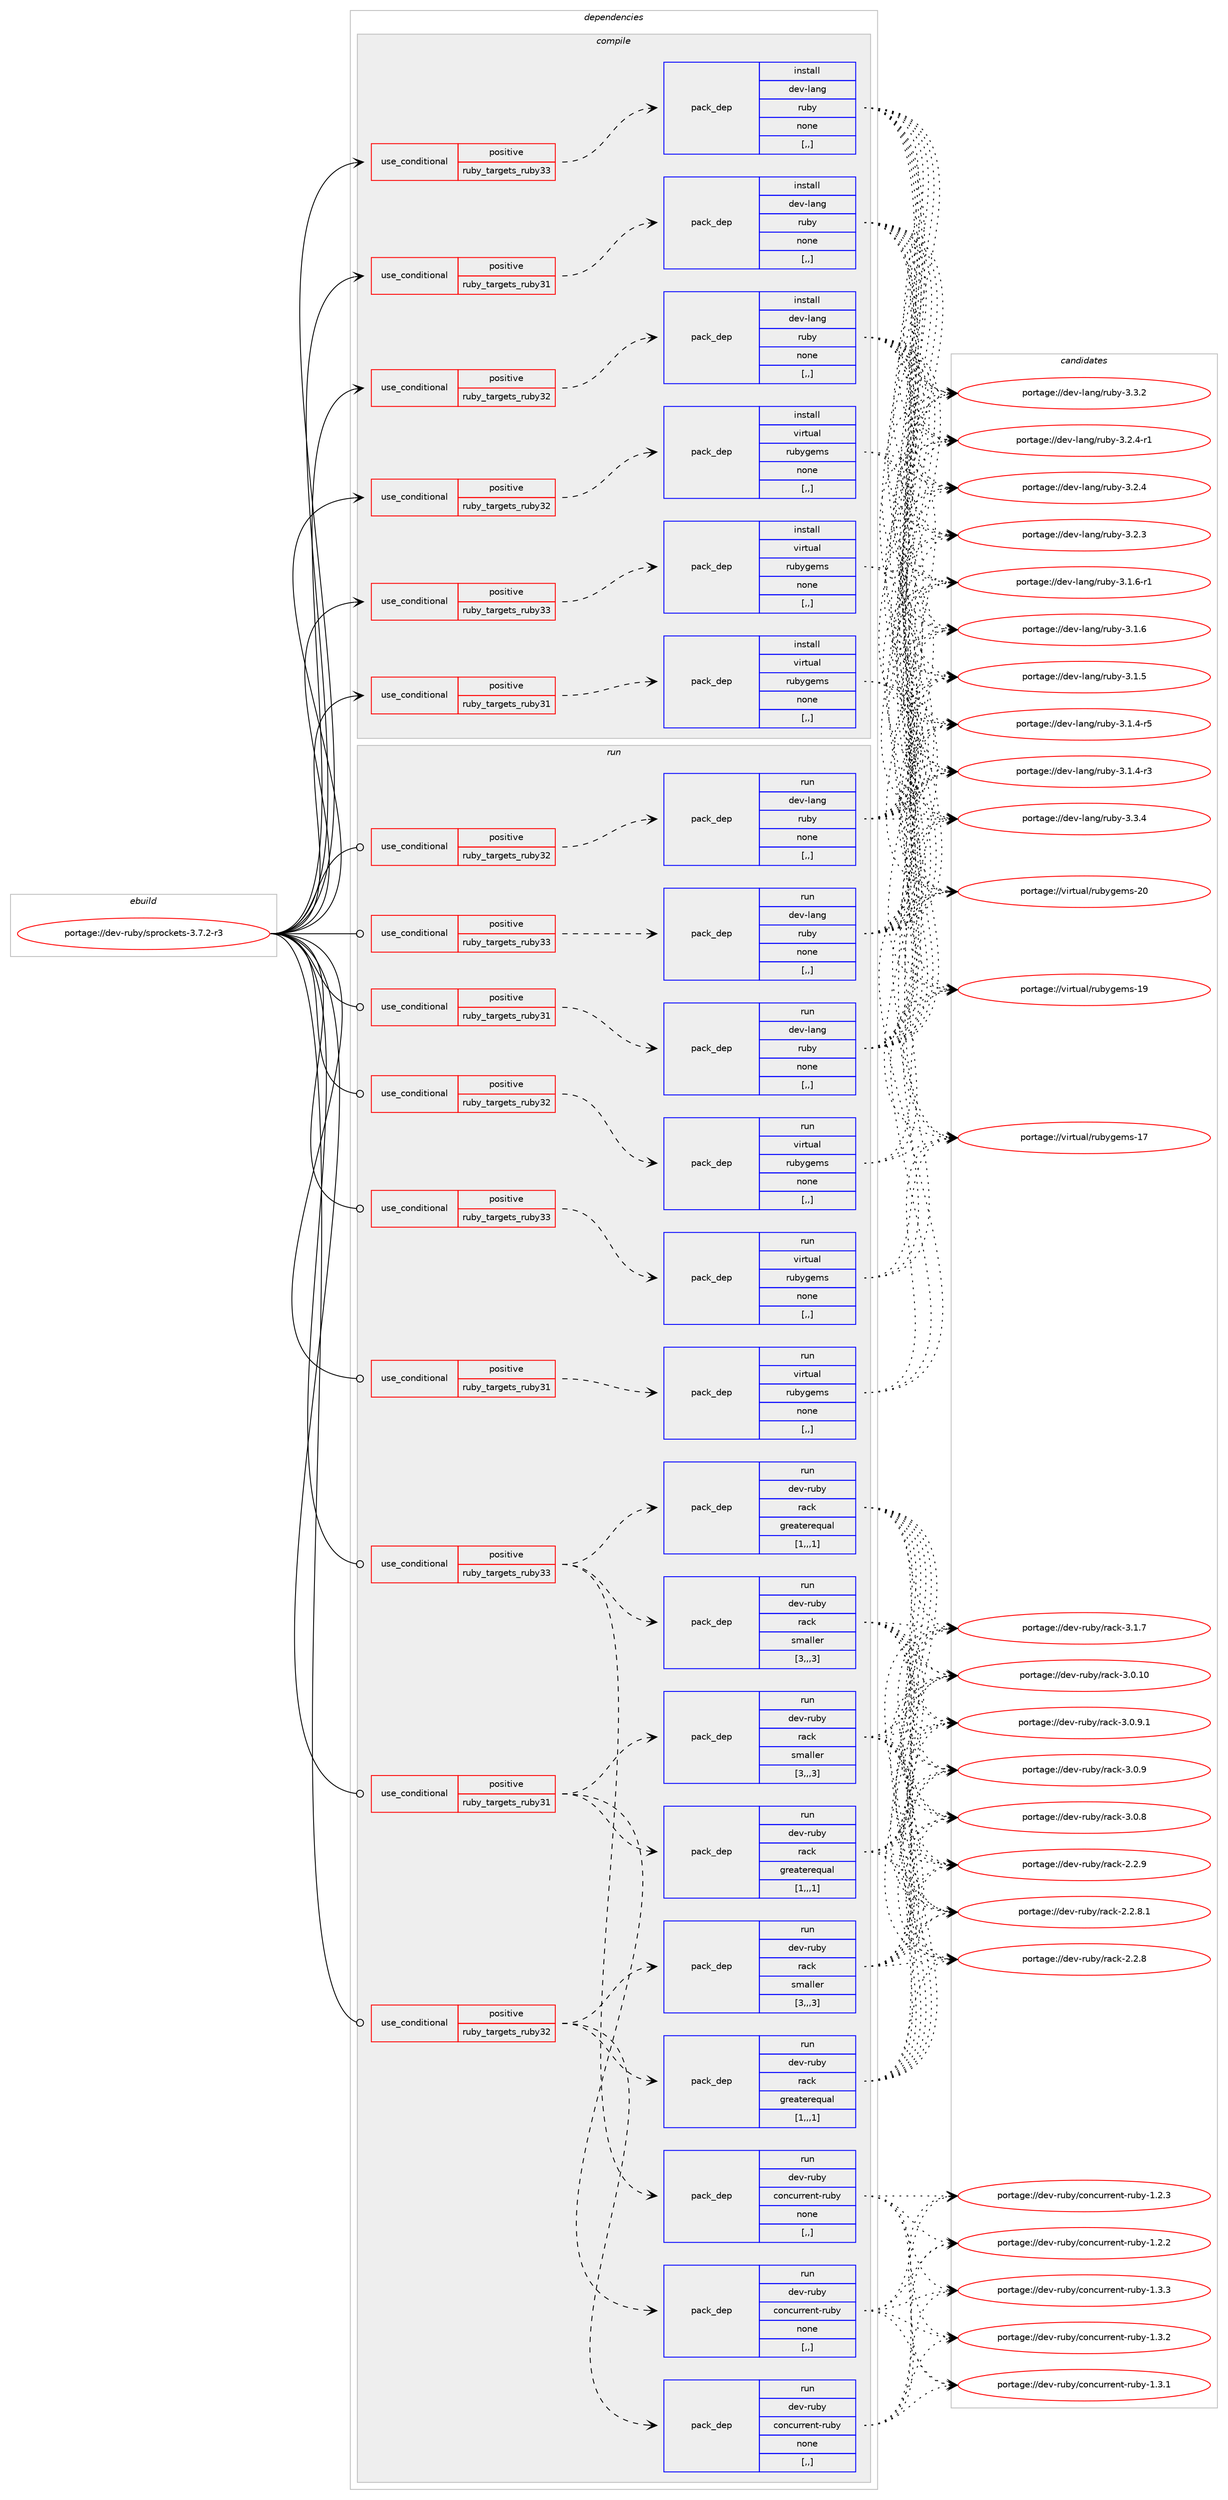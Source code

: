 digraph prolog {

# *************
# Graph options
# *************

newrank=true;
concentrate=true;
compound=true;
graph [rankdir=LR,fontname=Helvetica,fontsize=10,ranksep=1.5];#, ranksep=2.5, nodesep=0.2];
edge  [arrowhead=vee];
node  [fontname=Helvetica,fontsize=10];

# **********
# The ebuild
# **********

subgraph cluster_leftcol {
color=gray;
label=<<i>ebuild</i>>;
id [label="portage://dev-ruby/sprockets-3.7.2-r3", color=red, width=4, href="../dev-ruby/sprockets-3.7.2-r3.svg"];
}

# ****************
# The dependencies
# ****************

subgraph cluster_midcol {
color=gray;
label=<<i>dependencies</i>>;
subgraph cluster_compile {
fillcolor="#eeeeee";
style=filled;
label=<<i>compile</i>>;
subgraph cond57231 {
dependency204721 [label=<<TABLE BORDER="0" CELLBORDER="1" CELLSPACING="0" CELLPADDING="4"><TR><TD ROWSPAN="3" CELLPADDING="10">use_conditional</TD></TR><TR><TD>positive</TD></TR><TR><TD>ruby_targets_ruby31</TD></TR></TABLE>>, shape=none, color=red];
subgraph pack146099 {
dependency204722 [label=<<TABLE BORDER="0" CELLBORDER="1" CELLSPACING="0" CELLPADDING="4" WIDTH="220"><TR><TD ROWSPAN="6" CELLPADDING="30">pack_dep</TD></TR><TR><TD WIDTH="110">install</TD></TR><TR><TD>dev-lang</TD></TR><TR><TD>ruby</TD></TR><TR><TD>none</TD></TR><TR><TD>[,,]</TD></TR></TABLE>>, shape=none, color=blue];
}
dependency204721:e -> dependency204722:w [weight=20,style="dashed",arrowhead="vee"];
}
id:e -> dependency204721:w [weight=20,style="solid",arrowhead="vee"];
subgraph cond57232 {
dependency204723 [label=<<TABLE BORDER="0" CELLBORDER="1" CELLSPACING="0" CELLPADDING="4"><TR><TD ROWSPAN="3" CELLPADDING="10">use_conditional</TD></TR><TR><TD>positive</TD></TR><TR><TD>ruby_targets_ruby31</TD></TR></TABLE>>, shape=none, color=red];
subgraph pack146100 {
dependency204724 [label=<<TABLE BORDER="0" CELLBORDER="1" CELLSPACING="0" CELLPADDING="4" WIDTH="220"><TR><TD ROWSPAN="6" CELLPADDING="30">pack_dep</TD></TR><TR><TD WIDTH="110">install</TD></TR><TR><TD>virtual</TD></TR><TR><TD>rubygems</TD></TR><TR><TD>none</TD></TR><TR><TD>[,,]</TD></TR></TABLE>>, shape=none, color=blue];
}
dependency204723:e -> dependency204724:w [weight=20,style="dashed",arrowhead="vee"];
}
id:e -> dependency204723:w [weight=20,style="solid",arrowhead="vee"];
subgraph cond57233 {
dependency204725 [label=<<TABLE BORDER="0" CELLBORDER="1" CELLSPACING="0" CELLPADDING="4"><TR><TD ROWSPAN="3" CELLPADDING="10">use_conditional</TD></TR><TR><TD>positive</TD></TR><TR><TD>ruby_targets_ruby32</TD></TR></TABLE>>, shape=none, color=red];
subgraph pack146101 {
dependency204726 [label=<<TABLE BORDER="0" CELLBORDER="1" CELLSPACING="0" CELLPADDING="4" WIDTH="220"><TR><TD ROWSPAN="6" CELLPADDING="30">pack_dep</TD></TR><TR><TD WIDTH="110">install</TD></TR><TR><TD>dev-lang</TD></TR><TR><TD>ruby</TD></TR><TR><TD>none</TD></TR><TR><TD>[,,]</TD></TR></TABLE>>, shape=none, color=blue];
}
dependency204725:e -> dependency204726:w [weight=20,style="dashed",arrowhead="vee"];
}
id:e -> dependency204725:w [weight=20,style="solid",arrowhead="vee"];
subgraph cond57234 {
dependency204727 [label=<<TABLE BORDER="0" CELLBORDER="1" CELLSPACING="0" CELLPADDING="4"><TR><TD ROWSPAN="3" CELLPADDING="10">use_conditional</TD></TR><TR><TD>positive</TD></TR><TR><TD>ruby_targets_ruby32</TD></TR></TABLE>>, shape=none, color=red];
subgraph pack146102 {
dependency204728 [label=<<TABLE BORDER="0" CELLBORDER="1" CELLSPACING="0" CELLPADDING="4" WIDTH="220"><TR><TD ROWSPAN="6" CELLPADDING="30">pack_dep</TD></TR><TR><TD WIDTH="110">install</TD></TR><TR><TD>virtual</TD></TR><TR><TD>rubygems</TD></TR><TR><TD>none</TD></TR><TR><TD>[,,]</TD></TR></TABLE>>, shape=none, color=blue];
}
dependency204727:e -> dependency204728:w [weight=20,style="dashed",arrowhead="vee"];
}
id:e -> dependency204727:w [weight=20,style="solid",arrowhead="vee"];
subgraph cond57235 {
dependency204729 [label=<<TABLE BORDER="0" CELLBORDER="1" CELLSPACING="0" CELLPADDING="4"><TR><TD ROWSPAN="3" CELLPADDING="10">use_conditional</TD></TR><TR><TD>positive</TD></TR><TR><TD>ruby_targets_ruby33</TD></TR></TABLE>>, shape=none, color=red];
subgraph pack146103 {
dependency204730 [label=<<TABLE BORDER="0" CELLBORDER="1" CELLSPACING="0" CELLPADDING="4" WIDTH="220"><TR><TD ROWSPAN="6" CELLPADDING="30">pack_dep</TD></TR><TR><TD WIDTH="110">install</TD></TR><TR><TD>dev-lang</TD></TR><TR><TD>ruby</TD></TR><TR><TD>none</TD></TR><TR><TD>[,,]</TD></TR></TABLE>>, shape=none, color=blue];
}
dependency204729:e -> dependency204730:w [weight=20,style="dashed",arrowhead="vee"];
}
id:e -> dependency204729:w [weight=20,style="solid",arrowhead="vee"];
subgraph cond57236 {
dependency204731 [label=<<TABLE BORDER="0" CELLBORDER="1" CELLSPACING="0" CELLPADDING="4"><TR><TD ROWSPAN="3" CELLPADDING="10">use_conditional</TD></TR><TR><TD>positive</TD></TR><TR><TD>ruby_targets_ruby33</TD></TR></TABLE>>, shape=none, color=red];
subgraph pack146104 {
dependency204732 [label=<<TABLE BORDER="0" CELLBORDER="1" CELLSPACING="0" CELLPADDING="4" WIDTH="220"><TR><TD ROWSPAN="6" CELLPADDING="30">pack_dep</TD></TR><TR><TD WIDTH="110">install</TD></TR><TR><TD>virtual</TD></TR><TR><TD>rubygems</TD></TR><TR><TD>none</TD></TR><TR><TD>[,,]</TD></TR></TABLE>>, shape=none, color=blue];
}
dependency204731:e -> dependency204732:w [weight=20,style="dashed",arrowhead="vee"];
}
id:e -> dependency204731:w [weight=20,style="solid",arrowhead="vee"];
}
subgraph cluster_compileandrun {
fillcolor="#eeeeee";
style=filled;
label=<<i>compile and run</i>>;
}
subgraph cluster_run {
fillcolor="#eeeeee";
style=filled;
label=<<i>run</i>>;
subgraph cond57237 {
dependency204733 [label=<<TABLE BORDER="0" CELLBORDER="1" CELLSPACING="0" CELLPADDING="4"><TR><TD ROWSPAN="3" CELLPADDING="10">use_conditional</TD></TR><TR><TD>positive</TD></TR><TR><TD>ruby_targets_ruby31</TD></TR></TABLE>>, shape=none, color=red];
subgraph pack146105 {
dependency204734 [label=<<TABLE BORDER="0" CELLBORDER="1" CELLSPACING="0" CELLPADDING="4" WIDTH="220"><TR><TD ROWSPAN="6" CELLPADDING="30">pack_dep</TD></TR><TR><TD WIDTH="110">run</TD></TR><TR><TD>dev-lang</TD></TR><TR><TD>ruby</TD></TR><TR><TD>none</TD></TR><TR><TD>[,,]</TD></TR></TABLE>>, shape=none, color=blue];
}
dependency204733:e -> dependency204734:w [weight=20,style="dashed",arrowhead="vee"];
}
id:e -> dependency204733:w [weight=20,style="solid",arrowhead="odot"];
subgraph cond57238 {
dependency204735 [label=<<TABLE BORDER="0" CELLBORDER="1" CELLSPACING="0" CELLPADDING="4"><TR><TD ROWSPAN="3" CELLPADDING="10">use_conditional</TD></TR><TR><TD>positive</TD></TR><TR><TD>ruby_targets_ruby31</TD></TR></TABLE>>, shape=none, color=red];
subgraph pack146106 {
dependency204736 [label=<<TABLE BORDER="0" CELLBORDER="1" CELLSPACING="0" CELLPADDING="4" WIDTH="220"><TR><TD ROWSPAN="6" CELLPADDING="30">pack_dep</TD></TR><TR><TD WIDTH="110">run</TD></TR><TR><TD>dev-ruby</TD></TR><TR><TD>concurrent-ruby</TD></TR><TR><TD>none</TD></TR><TR><TD>[,,]</TD></TR></TABLE>>, shape=none, color=blue];
}
dependency204735:e -> dependency204736:w [weight=20,style="dashed",arrowhead="vee"];
subgraph pack146107 {
dependency204737 [label=<<TABLE BORDER="0" CELLBORDER="1" CELLSPACING="0" CELLPADDING="4" WIDTH="220"><TR><TD ROWSPAN="6" CELLPADDING="30">pack_dep</TD></TR><TR><TD WIDTH="110">run</TD></TR><TR><TD>dev-ruby</TD></TR><TR><TD>rack</TD></TR><TR><TD>greaterequal</TD></TR><TR><TD>[1,,,1]</TD></TR></TABLE>>, shape=none, color=blue];
}
dependency204735:e -> dependency204737:w [weight=20,style="dashed",arrowhead="vee"];
subgraph pack146108 {
dependency204738 [label=<<TABLE BORDER="0" CELLBORDER="1" CELLSPACING="0" CELLPADDING="4" WIDTH="220"><TR><TD ROWSPAN="6" CELLPADDING="30">pack_dep</TD></TR><TR><TD WIDTH="110">run</TD></TR><TR><TD>dev-ruby</TD></TR><TR><TD>rack</TD></TR><TR><TD>smaller</TD></TR><TR><TD>[3,,,3]</TD></TR></TABLE>>, shape=none, color=blue];
}
dependency204735:e -> dependency204738:w [weight=20,style="dashed",arrowhead="vee"];
}
id:e -> dependency204735:w [weight=20,style="solid",arrowhead="odot"];
subgraph cond57239 {
dependency204739 [label=<<TABLE BORDER="0" CELLBORDER="1" CELLSPACING="0" CELLPADDING="4"><TR><TD ROWSPAN="3" CELLPADDING="10">use_conditional</TD></TR><TR><TD>positive</TD></TR><TR><TD>ruby_targets_ruby31</TD></TR></TABLE>>, shape=none, color=red];
subgraph pack146109 {
dependency204740 [label=<<TABLE BORDER="0" CELLBORDER="1" CELLSPACING="0" CELLPADDING="4" WIDTH="220"><TR><TD ROWSPAN="6" CELLPADDING="30">pack_dep</TD></TR><TR><TD WIDTH="110">run</TD></TR><TR><TD>virtual</TD></TR><TR><TD>rubygems</TD></TR><TR><TD>none</TD></TR><TR><TD>[,,]</TD></TR></TABLE>>, shape=none, color=blue];
}
dependency204739:e -> dependency204740:w [weight=20,style="dashed",arrowhead="vee"];
}
id:e -> dependency204739:w [weight=20,style="solid",arrowhead="odot"];
subgraph cond57240 {
dependency204741 [label=<<TABLE BORDER="0" CELLBORDER="1" CELLSPACING="0" CELLPADDING="4"><TR><TD ROWSPAN="3" CELLPADDING="10">use_conditional</TD></TR><TR><TD>positive</TD></TR><TR><TD>ruby_targets_ruby32</TD></TR></TABLE>>, shape=none, color=red];
subgraph pack146110 {
dependency204742 [label=<<TABLE BORDER="0" CELLBORDER="1" CELLSPACING="0" CELLPADDING="4" WIDTH="220"><TR><TD ROWSPAN="6" CELLPADDING="30">pack_dep</TD></TR><TR><TD WIDTH="110">run</TD></TR><TR><TD>dev-lang</TD></TR><TR><TD>ruby</TD></TR><TR><TD>none</TD></TR><TR><TD>[,,]</TD></TR></TABLE>>, shape=none, color=blue];
}
dependency204741:e -> dependency204742:w [weight=20,style="dashed",arrowhead="vee"];
}
id:e -> dependency204741:w [weight=20,style="solid",arrowhead="odot"];
subgraph cond57241 {
dependency204743 [label=<<TABLE BORDER="0" CELLBORDER="1" CELLSPACING="0" CELLPADDING="4"><TR><TD ROWSPAN="3" CELLPADDING="10">use_conditional</TD></TR><TR><TD>positive</TD></TR><TR><TD>ruby_targets_ruby32</TD></TR></TABLE>>, shape=none, color=red];
subgraph pack146111 {
dependency204744 [label=<<TABLE BORDER="0" CELLBORDER="1" CELLSPACING="0" CELLPADDING="4" WIDTH="220"><TR><TD ROWSPAN="6" CELLPADDING="30">pack_dep</TD></TR><TR><TD WIDTH="110">run</TD></TR><TR><TD>dev-ruby</TD></TR><TR><TD>concurrent-ruby</TD></TR><TR><TD>none</TD></TR><TR><TD>[,,]</TD></TR></TABLE>>, shape=none, color=blue];
}
dependency204743:e -> dependency204744:w [weight=20,style="dashed",arrowhead="vee"];
subgraph pack146112 {
dependency204745 [label=<<TABLE BORDER="0" CELLBORDER="1" CELLSPACING="0" CELLPADDING="4" WIDTH="220"><TR><TD ROWSPAN="6" CELLPADDING="30">pack_dep</TD></TR><TR><TD WIDTH="110">run</TD></TR><TR><TD>dev-ruby</TD></TR><TR><TD>rack</TD></TR><TR><TD>greaterequal</TD></TR><TR><TD>[1,,,1]</TD></TR></TABLE>>, shape=none, color=blue];
}
dependency204743:e -> dependency204745:w [weight=20,style="dashed",arrowhead="vee"];
subgraph pack146113 {
dependency204746 [label=<<TABLE BORDER="0" CELLBORDER="1" CELLSPACING="0" CELLPADDING="4" WIDTH="220"><TR><TD ROWSPAN="6" CELLPADDING="30">pack_dep</TD></TR><TR><TD WIDTH="110">run</TD></TR><TR><TD>dev-ruby</TD></TR><TR><TD>rack</TD></TR><TR><TD>smaller</TD></TR><TR><TD>[3,,,3]</TD></TR></TABLE>>, shape=none, color=blue];
}
dependency204743:e -> dependency204746:w [weight=20,style="dashed",arrowhead="vee"];
}
id:e -> dependency204743:w [weight=20,style="solid",arrowhead="odot"];
subgraph cond57242 {
dependency204747 [label=<<TABLE BORDER="0" CELLBORDER="1" CELLSPACING="0" CELLPADDING="4"><TR><TD ROWSPAN="3" CELLPADDING="10">use_conditional</TD></TR><TR><TD>positive</TD></TR><TR><TD>ruby_targets_ruby32</TD></TR></TABLE>>, shape=none, color=red];
subgraph pack146114 {
dependency204748 [label=<<TABLE BORDER="0" CELLBORDER="1" CELLSPACING="0" CELLPADDING="4" WIDTH="220"><TR><TD ROWSPAN="6" CELLPADDING="30">pack_dep</TD></TR><TR><TD WIDTH="110">run</TD></TR><TR><TD>virtual</TD></TR><TR><TD>rubygems</TD></TR><TR><TD>none</TD></TR><TR><TD>[,,]</TD></TR></TABLE>>, shape=none, color=blue];
}
dependency204747:e -> dependency204748:w [weight=20,style="dashed",arrowhead="vee"];
}
id:e -> dependency204747:w [weight=20,style="solid",arrowhead="odot"];
subgraph cond57243 {
dependency204749 [label=<<TABLE BORDER="0" CELLBORDER="1" CELLSPACING="0" CELLPADDING="4"><TR><TD ROWSPAN="3" CELLPADDING="10">use_conditional</TD></TR><TR><TD>positive</TD></TR><TR><TD>ruby_targets_ruby33</TD></TR></TABLE>>, shape=none, color=red];
subgraph pack146115 {
dependency204750 [label=<<TABLE BORDER="0" CELLBORDER="1" CELLSPACING="0" CELLPADDING="4" WIDTH="220"><TR><TD ROWSPAN="6" CELLPADDING="30">pack_dep</TD></TR><TR><TD WIDTH="110">run</TD></TR><TR><TD>dev-lang</TD></TR><TR><TD>ruby</TD></TR><TR><TD>none</TD></TR><TR><TD>[,,]</TD></TR></TABLE>>, shape=none, color=blue];
}
dependency204749:e -> dependency204750:w [weight=20,style="dashed",arrowhead="vee"];
}
id:e -> dependency204749:w [weight=20,style="solid",arrowhead="odot"];
subgraph cond57244 {
dependency204751 [label=<<TABLE BORDER="0" CELLBORDER="1" CELLSPACING="0" CELLPADDING="4"><TR><TD ROWSPAN="3" CELLPADDING="10">use_conditional</TD></TR><TR><TD>positive</TD></TR><TR><TD>ruby_targets_ruby33</TD></TR></TABLE>>, shape=none, color=red];
subgraph pack146116 {
dependency204752 [label=<<TABLE BORDER="0" CELLBORDER="1" CELLSPACING="0" CELLPADDING="4" WIDTH="220"><TR><TD ROWSPAN="6" CELLPADDING="30">pack_dep</TD></TR><TR><TD WIDTH="110">run</TD></TR><TR><TD>dev-ruby</TD></TR><TR><TD>concurrent-ruby</TD></TR><TR><TD>none</TD></TR><TR><TD>[,,]</TD></TR></TABLE>>, shape=none, color=blue];
}
dependency204751:e -> dependency204752:w [weight=20,style="dashed",arrowhead="vee"];
subgraph pack146117 {
dependency204753 [label=<<TABLE BORDER="0" CELLBORDER="1" CELLSPACING="0" CELLPADDING="4" WIDTH="220"><TR><TD ROWSPAN="6" CELLPADDING="30">pack_dep</TD></TR><TR><TD WIDTH="110">run</TD></TR><TR><TD>dev-ruby</TD></TR><TR><TD>rack</TD></TR><TR><TD>greaterequal</TD></TR><TR><TD>[1,,,1]</TD></TR></TABLE>>, shape=none, color=blue];
}
dependency204751:e -> dependency204753:w [weight=20,style="dashed",arrowhead="vee"];
subgraph pack146118 {
dependency204754 [label=<<TABLE BORDER="0" CELLBORDER="1" CELLSPACING="0" CELLPADDING="4" WIDTH="220"><TR><TD ROWSPAN="6" CELLPADDING="30">pack_dep</TD></TR><TR><TD WIDTH="110">run</TD></TR><TR><TD>dev-ruby</TD></TR><TR><TD>rack</TD></TR><TR><TD>smaller</TD></TR><TR><TD>[3,,,3]</TD></TR></TABLE>>, shape=none, color=blue];
}
dependency204751:e -> dependency204754:w [weight=20,style="dashed",arrowhead="vee"];
}
id:e -> dependency204751:w [weight=20,style="solid",arrowhead="odot"];
subgraph cond57245 {
dependency204755 [label=<<TABLE BORDER="0" CELLBORDER="1" CELLSPACING="0" CELLPADDING="4"><TR><TD ROWSPAN="3" CELLPADDING="10">use_conditional</TD></TR><TR><TD>positive</TD></TR><TR><TD>ruby_targets_ruby33</TD></TR></TABLE>>, shape=none, color=red];
subgraph pack146119 {
dependency204756 [label=<<TABLE BORDER="0" CELLBORDER="1" CELLSPACING="0" CELLPADDING="4" WIDTH="220"><TR><TD ROWSPAN="6" CELLPADDING="30">pack_dep</TD></TR><TR><TD WIDTH="110">run</TD></TR><TR><TD>virtual</TD></TR><TR><TD>rubygems</TD></TR><TR><TD>none</TD></TR><TR><TD>[,,]</TD></TR></TABLE>>, shape=none, color=blue];
}
dependency204755:e -> dependency204756:w [weight=20,style="dashed",arrowhead="vee"];
}
id:e -> dependency204755:w [weight=20,style="solid",arrowhead="odot"];
}
}

# **************
# The candidates
# **************

subgraph cluster_choices {
rank=same;
color=gray;
label=<<i>candidates</i>>;

subgraph choice146099 {
color=black;
nodesep=1;
choice10010111845108971101034711411798121455146514652 [label="portage://dev-lang/ruby-3.3.4", color=red, width=4,href="../dev-lang/ruby-3.3.4.svg"];
choice10010111845108971101034711411798121455146514650 [label="portage://dev-lang/ruby-3.3.2", color=red, width=4,href="../dev-lang/ruby-3.3.2.svg"];
choice100101118451089711010347114117981214551465046524511449 [label="portage://dev-lang/ruby-3.2.4-r1", color=red, width=4,href="../dev-lang/ruby-3.2.4-r1.svg"];
choice10010111845108971101034711411798121455146504652 [label="portage://dev-lang/ruby-3.2.4", color=red, width=4,href="../dev-lang/ruby-3.2.4.svg"];
choice10010111845108971101034711411798121455146504651 [label="portage://dev-lang/ruby-3.2.3", color=red, width=4,href="../dev-lang/ruby-3.2.3.svg"];
choice100101118451089711010347114117981214551464946544511449 [label="portage://dev-lang/ruby-3.1.6-r1", color=red, width=4,href="../dev-lang/ruby-3.1.6-r1.svg"];
choice10010111845108971101034711411798121455146494654 [label="portage://dev-lang/ruby-3.1.6", color=red, width=4,href="../dev-lang/ruby-3.1.6.svg"];
choice10010111845108971101034711411798121455146494653 [label="portage://dev-lang/ruby-3.1.5", color=red, width=4,href="../dev-lang/ruby-3.1.5.svg"];
choice100101118451089711010347114117981214551464946524511453 [label="portage://dev-lang/ruby-3.1.4-r5", color=red, width=4,href="../dev-lang/ruby-3.1.4-r5.svg"];
choice100101118451089711010347114117981214551464946524511451 [label="portage://dev-lang/ruby-3.1.4-r3", color=red, width=4,href="../dev-lang/ruby-3.1.4-r3.svg"];
dependency204722:e -> choice10010111845108971101034711411798121455146514652:w [style=dotted,weight="100"];
dependency204722:e -> choice10010111845108971101034711411798121455146514650:w [style=dotted,weight="100"];
dependency204722:e -> choice100101118451089711010347114117981214551465046524511449:w [style=dotted,weight="100"];
dependency204722:e -> choice10010111845108971101034711411798121455146504652:w [style=dotted,weight="100"];
dependency204722:e -> choice10010111845108971101034711411798121455146504651:w [style=dotted,weight="100"];
dependency204722:e -> choice100101118451089711010347114117981214551464946544511449:w [style=dotted,weight="100"];
dependency204722:e -> choice10010111845108971101034711411798121455146494654:w [style=dotted,weight="100"];
dependency204722:e -> choice10010111845108971101034711411798121455146494653:w [style=dotted,weight="100"];
dependency204722:e -> choice100101118451089711010347114117981214551464946524511453:w [style=dotted,weight="100"];
dependency204722:e -> choice100101118451089711010347114117981214551464946524511451:w [style=dotted,weight="100"];
}
subgraph choice146100 {
color=black;
nodesep=1;
choice118105114116117971084711411798121103101109115455048 [label="portage://virtual/rubygems-20", color=red, width=4,href="../virtual/rubygems-20.svg"];
choice118105114116117971084711411798121103101109115454957 [label="portage://virtual/rubygems-19", color=red, width=4,href="../virtual/rubygems-19.svg"];
choice118105114116117971084711411798121103101109115454955 [label="portage://virtual/rubygems-17", color=red, width=4,href="../virtual/rubygems-17.svg"];
dependency204724:e -> choice118105114116117971084711411798121103101109115455048:w [style=dotted,weight="100"];
dependency204724:e -> choice118105114116117971084711411798121103101109115454957:w [style=dotted,weight="100"];
dependency204724:e -> choice118105114116117971084711411798121103101109115454955:w [style=dotted,weight="100"];
}
subgraph choice146101 {
color=black;
nodesep=1;
choice10010111845108971101034711411798121455146514652 [label="portage://dev-lang/ruby-3.3.4", color=red, width=4,href="../dev-lang/ruby-3.3.4.svg"];
choice10010111845108971101034711411798121455146514650 [label="portage://dev-lang/ruby-3.3.2", color=red, width=4,href="../dev-lang/ruby-3.3.2.svg"];
choice100101118451089711010347114117981214551465046524511449 [label="portage://dev-lang/ruby-3.2.4-r1", color=red, width=4,href="../dev-lang/ruby-3.2.4-r1.svg"];
choice10010111845108971101034711411798121455146504652 [label="portage://dev-lang/ruby-3.2.4", color=red, width=4,href="../dev-lang/ruby-3.2.4.svg"];
choice10010111845108971101034711411798121455146504651 [label="portage://dev-lang/ruby-3.2.3", color=red, width=4,href="../dev-lang/ruby-3.2.3.svg"];
choice100101118451089711010347114117981214551464946544511449 [label="portage://dev-lang/ruby-3.1.6-r1", color=red, width=4,href="../dev-lang/ruby-3.1.6-r1.svg"];
choice10010111845108971101034711411798121455146494654 [label="portage://dev-lang/ruby-3.1.6", color=red, width=4,href="../dev-lang/ruby-3.1.6.svg"];
choice10010111845108971101034711411798121455146494653 [label="portage://dev-lang/ruby-3.1.5", color=red, width=4,href="../dev-lang/ruby-3.1.5.svg"];
choice100101118451089711010347114117981214551464946524511453 [label="portage://dev-lang/ruby-3.1.4-r5", color=red, width=4,href="../dev-lang/ruby-3.1.4-r5.svg"];
choice100101118451089711010347114117981214551464946524511451 [label="portage://dev-lang/ruby-3.1.4-r3", color=red, width=4,href="../dev-lang/ruby-3.1.4-r3.svg"];
dependency204726:e -> choice10010111845108971101034711411798121455146514652:w [style=dotted,weight="100"];
dependency204726:e -> choice10010111845108971101034711411798121455146514650:w [style=dotted,weight="100"];
dependency204726:e -> choice100101118451089711010347114117981214551465046524511449:w [style=dotted,weight="100"];
dependency204726:e -> choice10010111845108971101034711411798121455146504652:w [style=dotted,weight="100"];
dependency204726:e -> choice10010111845108971101034711411798121455146504651:w [style=dotted,weight="100"];
dependency204726:e -> choice100101118451089711010347114117981214551464946544511449:w [style=dotted,weight="100"];
dependency204726:e -> choice10010111845108971101034711411798121455146494654:w [style=dotted,weight="100"];
dependency204726:e -> choice10010111845108971101034711411798121455146494653:w [style=dotted,weight="100"];
dependency204726:e -> choice100101118451089711010347114117981214551464946524511453:w [style=dotted,weight="100"];
dependency204726:e -> choice100101118451089711010347114117981214551464946524511451:w [style=dotted,weight="100"];
}
subgraph choice146102 {
color=black;
nodesep=1;
choice118105114116117971084711411798121103101109115455048 [label="portage://virtual/rubygems-20", color=red, width=4,href="../virtual/rubygems-20.svg"];
choice118105114116117971084711411798121103101109115454957 [label="portage://virtual/rubygems-19", color=red, width=4,href="../virtual/rubygems-19.svg"];
choice118105114116117971084711411798121103101109115454955 [label="portage://virtual/rubygems-17", color=red, width=4,href="../virtual/rubygems-17.svg"];
dependency204728:e -> choice118105114116117971084711411798121103101109115455048:w [style=dotted,weight="100"];
dependency204728:e -> choice118105114116117971084711411798121103101109115454957:w [style=dotted,weight="100"];
dependency204728:e -> choice118105114116117971084711411798121103101109115454955:w [style=dotted,weight="100"];
}
subgraph choice146103 {
color=black;
nodesep=1;
choice10010111845108971101034711411798121455146514652 [label="portage://dev-lang/ruby-3.3.4", color=red, width=4,href="../dev-lang/ruby-3.3.4.svg"];
choice10010111845108971101034711411798121455146514650 [label="portage://dev-lang/ruby-3.3.2", color=red, width=4,href="../dev-lang/ruby-3.3.2.svg"];
choice100101118451089711010347114117981214551465046524511449 [label="portage://dev-lang/ruby-3.2.4-r1", color=red, width=4,href="../dev-lang/ruby-3.2.4-r1.svg"];
choice10010111845108971101034711411798121455146504652 [label="portage://dev-lang/ruby-3.2.4", color=red, width=4,href="../dev-lang/ruby-3.2.4.svg"];
choice10010111845108971101034711411798121455146504651 [label="portage://dev-lang/ruby-3.2.3", color=red, width=4,href="../dev-lang/ruby-3.2.3.svg"];
choice100101118451089711010347114117981214551464946544511449 [label="portage://dev-lang/ruby-3.1.6-r1", color=red, width=4,href="../dev-lang/ruby-3.1.6-r1.svg"];
choice10010111845108971101034711411798121455146494654 [label="portage://dev-lang/ruby-3.1.6", color=red, width=4,href="../dev-lang/ruby-3.1.6.svg"];
choice10010111845108971101034711411798121455146494653 [label="portage://dev-lang/ruby-3.1.5", color=red, width=4,href="../dev-lang/ruby-3.1.5.svg"];
choice100101118451089711010347114117981214551464946524511453 [label="portage://dev-lang/ruby-3.1.4-r5", color=red, width=4,href="../dev-lang/ruby-3.1.4-r5.svg"];
choice100101118451089711010347114117981214551464946524511451 [label="portage://dev-lang/ruby-3.1.4-r3", color=red, width=4,href="../dev-lang/ruby-3.1.4-r3.svg"];
dependency204730:e -> choice10010111845108971101034711411798121455146514652:w [style=dotted,weight="100"];
dependency204730:e -> choice10010111845108971101034711411798121455146514650:w [style=dotted,weight="100"];
dependency204730:e -> choice100101118451089711010347114117981214551465046524511449:w [style=dotted,weight="100"];
dependency204730:e -> choice10010111845108971101034711411798121455146504652:w [style=dotted,weight="100"];
dependency204730:e -> choice10010111845108971101034711411798121455146504651:w [style=dotted,weight="100"];
dependency204730:e -> choice100101118451089711010347114117981214551464946544511449:w [style=dotted,weight="100"];
dependency204730:e -> choice10010111845108971101034711411798121455146494654:w [style=dotted,weight="100"];
dependency204730:e -> choice10010111845108971101034711411798121455146494653:w [style=dotted,weight="100"];
dependency204730:e -> choice100101118451089711010347114117981214551464946524511453:w [style=dotted,weight="100"];
dependency204730:e -> choice100101118451089711010347114117981214551464946524511451:w [style=dotted,weight="100"];
}
subgraph choice146104 {
color=black;
nodesep=1;
choice118105114116117971084711411798121103101109115455048 [label="portage://virtual/rubygems-20", color=red, width=4,href="../virtual/rubygems-20.svg"];
choice118105114116117971084711411798121103101109115454957 [label="portage://virtual/rubygems-19", color=red, width=4,href="../virtual/rubygems-19.svg"];
choice118105114116117971084711411798121103101109115454955 [label="portage://virtual/rubygems-17", color=red, width=4,href="../virtual/rubygems-17.svg"];
dependency204732:e -> choice118105114116117971084711411798121103101109115455048:w [style=dotted,weight="100"];
dependency204732:e -> choice118105114116117971084711411798121103101109115454957:w [style=dotted,weight="100"];
dependency204732:e -> choice118105114116117971084711411798121103101109115454955:w [style=dotted,weight="100"];
}
subgraph choice146105 {
color=black;
nodesep=1;
choice10010111845108971101034711411798121455146514652 [label="portage://dev-lang/ruby-3.3.4", color=red, width=4,href="../dev-lang/ruby-3.3.4.svg"];
choice10010111845108971101034711411798121455146514650 [label="portage://dev-lang/ruby-3.3.2", color=red, width=4,href="../dev-lang/ruby-3.3.2.svg"];
choice100101118451089711010347114117981214551465046524511449 [label="portage://dev-lang/ruby-3.2.4-r1", color=red, width=4,href="../dev-lang/ruby-3.2.4-r1.svg"];
choice10010111845108971101034711411798121455146504652 [label="portage://dev-lang/ruby-3.2.4", color=red, width=4,href="../dev-lang/ruby-3.2.4.svg"];
choice10010111845108971101034711411798121455146504651 [label="portage://dev-lang/ruby-3.2.3", color=red, width=4,href="../dev-lang/ruby-3.2.3.svg"];
choice100101118451089711010347114117981214551464946544511449 [label="portage://dev-lang/ruby-3.1.6-r1", color=red, width=4,href="../dev-lang/ruby-3.1.6-r1.svg"];
choice10010111845108971101034711411798121455146494654 [label="portage://dev-lang/ruby-3.1.6", color=red, width=4,href="../dev-lang/ruby-3.1.6.svg"];
choice10010111845108971101034711411798121455146494653 [label="portage://dev-lang/ruby-3.1.5", color=red, width=4,href="../dev-lang/ruby-3.1.5.svg"];
choice100101118451089711010347114117981214551464946524511453 [label="portage://dev-lang/ruby-3.1.4-r5", color=red, width=4,href="../dev-lang/ruby-3.1.4-r5.svg"];
choice100101118451089711010347114117981214551464946524511451 [label="portage://dev-lang/ruby-3.1.4-r3", color=red, width=4,href="../dev-lang/ruby-3.1.4-r3.svg"];
dependency204734:e -> choice10010111845108971101034711411798121455146514652:w [style=dotted,weight="100"];
dependency204734:e -> choice10010111845108971101034711411798121455146514650:w [style=dotted,weight="100"];
dependency204734:e -> choice100101118451089711010347114117981214551465046524511449:w [style=dotted,weight="100"];
dependency204734:e -> choice10010111845108971101034711411798121455146504652:w [style=dotted,weight="100"];
dependency204734:e -> choice10010111845108971101034711411798121455146504651:w [style=dotted,weight="100"];
dependency204734:e -> choice100101118451089711010347114117981214551464946544511449:w [style=dotted,weight="100"];
dependency204734:e -> choice10010111845108971101034711411798121455146494654:w [style=dotted,weight="100"];
dependency204734:e -> choice10010111845108971101034711411798121455146494653:w [style=dotted,weight="100"];
dependency204734:e -> choice100101118451089711010347114117981214551464946524511453:w [style=dotted,weight="100"];
dependency204734:e -> choice100101118451089711010347114117981214551464946524511451:w [style=dotted,weight="100"];
}
subgraph choice146106 {
color=black;
nodesep=1;
choice10010111845114117981214799111110991171141141011101164511411798121454946514651 [label="portage://dev-ruby/concurrent-ruby-1.3.3", color=red, width=4,href="../dev-ruby/concurrent-ruby-1.3.3.svg"];
choice10010111845114117981214799111110991171141141011101164511411798121454946514650 [label="portage://dev-ruby/concurrent-ruby-1.3.2", color=red, width=4,href="../dev-ruby/concurrent-ruby-1.3.2.svg"];
choice10010111845114117981214799111110991171141141011101164511411798121454946514649 [label="portage://dev-ruby/concurrent-ruby-1.3.1", color=red, width=4,href="../dev-ruby/concurrent-ruby-1.3.1.svg"];
choice10010111845114117981214799111110991171141141011101164511411798121454946504651 [label="portage://dev-ruby/concurrent-ruby-1.2.3", color=red, width=4,href="../dev-ruby/concurrent-ruby-1.2.3.svg"];
choice10010111845114117981214799111110991171141141011101164511411798121454946504650 [label="portage://dev-ruby/concurrent-ruby-1.2.2", color=red, width=4,href="../dev-ruby/concurrent-ruby-1.2.2.svg"];
dependency204736:e -> choice10010111845114117981214799111110991171141141011101164511411798121454946514651:w [style=dotted,weight="100"];
dependency204736:e -> choice10010111845114117981214799111110991171141141011101164511411798121454946514650:w [style=dotted,weight="100"];
dependency204736:e -> choice10010111845114117981214799111110991171141141011101164511411798121454946514649:w [style=dotted,weight="100"];
dependency204736:e -> choice10010111845114117981214799111110991171141141011101164511411798121454946504651:w [style=dotted,weight="100"];
dependency204736:e -> choice10010111845114117981214799111110991171141141011101164511411798121454946504650:w [style=dotted,weight="100"];
}
subgraph choice146107 {
color=black;
nodesep=1;
choice1001011184511411798121471149799107455146494655 [label="portage://dev-ruby/rack-3.1.7", color=red, width=4,href="../dev-ruby/rack-3.1.7.svg"];
choice100101118451141179812147114979910745514648464948 [label="portage://dev-ruby/rack-3.0.10", color=red, width=4,href="../dev-ruby/rack-3.0.10.svg"];
choice10010111845114117981214711497991074551464846574649 [label="portage://dev-ruby/rack-3.0.9.1", color=red, width=4,href="../dev-ruby/rack-3.0.9.1.svg"];
choice1001011184511411798121471149799107455146484657 [label="portage://dev-ruby/rack-3.0.9", color=red, width=4,href="../dev-ruby/rack-3.0.9.svg"];
choice1001011184511411798121471149799107455146484656 [label="portage://dev-ruby/rack-3.0.8", color=red, width=4,href="../dev-ruby/rack-3.0.8.svg"];
choice1001011184511411798121471149799107455046504657 [label="portage://dev-ruby/rack-2.2.9", color=red, width=4,href="../dev-ruby/rack-2.2.9.svg"];
choice10010111845114117981214711497991074550465046564649 [label="portage://dev-ruby/rack-2.2.8.1", color=red, width=4,href="../dev-ruby/rack-2.2.8.1.svg"];
choice1001011184511411798121471149799107455046504656 [label="portage://dev-ruby/rack-2.2.8", color=red, width=4,href="../dev-ruby/rack-2.2.8.svg"];
dependency204737:e -> choice1001011184511411798121471149799107455146494655:w [style=dotted,weight="100"];
dependency204737:e -> choice100101118451141179812147114979910745514648464948:w [style=dotted,weight="100"];
dependency204737:e -> choice10010111845114117981214711497991074551464846574649:w [style=dotted,weight="100"];
dependency204737:e -> choice1001011184511411798121471149799107455146484657:w [style=dotted,weight="100"];
dependency204737:e -> choice1001011184511411798121471149799107455146484656:w [style=dotted,weight="100"];
dependency204737:e -> choice1001011184511411798121471149799107455046504657:w [style=dotted,weight="100"];
dependency204737:e -> choice10010111845114117981214711497991074550465046564649:w [style=dotted,weight="100"];
dependency204737:e -> choice1001011184511411798121471149799107455046504656:w [style=dotted,weight="100"];
}
subgraph choice146108 {
color=black;
nodesep=1;
choice1001011184511411798121471149799107455146494655 [label="portage://dev-ruby/rack-3.1.7", color=red, width=4,href="../dev-ruby/rack-3.1.7.svg"];
choice100101118451141179812147114979910745514648464948 [label="portage://dev-ruby/rack-3.0.10", color=red, width=4,href="../dev-ruby/rack-3.0.10.svg"];
choice10010111845114117981214711497991074551464846574649 [label="portage://dev-ruby/rack-3.0.9.1", color=red, width=4,href="../dev-ruby/rack-3.0.9.1.svg"];
choice1001011184511411798121471149799107455146484657 [label="portage://dev-ruby/rack-3.0.9", color=red, width=4,href="../dev-ruby/rack-3.0.9.svg"];
choice1001011184511411798121471149799107455146484656 [label="portage://dev-ruby/rack-3.0.8", color=red, width=4,href="../dev-ruby/rack-3.0.8.svg"];
choice1001011184511411798121471149799107455046504657 [label="portage://dev-ruby/rack-2.2.9", color=red, width=4,href="../dev-ruby/rack-2.2.9.svg"];
choice10010111845114117981214711497991074550465046564649 [label="portage://dev-ruby/rack-2.2.8.1", color=red, width=4,href="../dev-ruby/rack-2.2.8.1.svg"];
choice1001011184511411798121471149799107455046504656 [label="portage://dev-ruby/rack-2.2.8", color=red, width=4,href="../dev-ruby/rack-2.2.8.svg"];
dependency204738:e -> choice1001011184511411798121471149799107455146494655:w [style=dotted,weight="100"];
dependency204738:e -> choice100101118451141179812147114979910745514648464948:w [style=dotted,weight="100"];
dependency204738:e -> choice10010111845114117981214711497991074551464846574649:w [style=dotted,weight="100"];
dependency204738:e -> choice1001011184511411798121471149799107455146484657:w [style=dotted,weight="100"];
dependency204738:e -> choice1001011184511411798121471149799107455146484656:w [style=dotted,weight="100"];
dependency204738:e -> choice1001011184511411798121471149799107455046504657:w [style=dotted,weight="100"];
dependency204738:e -> choice10010111845114117981214711497991074550465046564649:w [style=dotted,weight="100"];
dependency204738:e -> choice1001011184511411798121471149799107455046504656:w [style=dotted,weight="100"];
}
subgraph choice146109 {
color=black;
nodesep=1;
choice118105114116117971084711411798121103101109115455048 [label="portage://virtual/rubygems-20", color=red, width=4,href="../virtual/rubygems-20.svg"];
choice118105114116117971084711411798121103101109115454957 [label="portage://virtual/rubygems-19", color=red, width=4,href="../virtual/rubygems-19.svg"];
choice118105114116117971084711411798121103101109115454955 [label="portage://virtual/rubygems-17", color=red, width=4,href="../virtual/rubygems-17.svg"];
dependency204740:e -> choice118105114116117971084711411798121103101109115455048:w [style=dotted,weight="100"];
dependency204740:e -> choice118105114116117971084711411798121103101109115454957:w [style=dotted,weight="100"];
dependency204740:e -> choice118105114116117971084711411798121103101109115454955:w [style=dotted,weight="100"];
}
subgraph choice146110 {
color=black;
nodesep=1;
choice10010111845108971101034711411798121455146514652 [label="portage://dev-lang/ruby-3.3.4", color=red, width=4,href="../dev-lang/ruby-3.3.4.svg"];
choice10010111845108971101034711411798121455146514650 [label="portage://dev-lang/ruby-3.3.2", color=red, width=4,href="../dev-lang/ruby-3.3.2.svg"];
choice100101118451089711010347114117981214551465046524511449 [label="portage://dev-lang/ruby-3.2.4-r1", color=red, width=4,href="../dev-lang/ruby-3.2.4-r1.svg"];
choice10010111845108971101034711411798121455146504652 [label="portage://dev-lang/ruby-3.2.4", color=red, width=4,href="../dev-lang/ruby-3.2.4.svg"];
choice10010111845108971101034711411798121455146504651 [label="portage://dev-lang/ruby-3.2.3", color=red, width=4,href="../dev-lang/ruby-3.2.3.svg"];
choice100101118451089711010347114117981214551464946544511449 [label="portage://dev-lang/ruby-3.1.6-r1", color=red, width=4,href="../dev-lang/ruby-3.1.6-r1.svg"];
choice10010111845108971101034711411798121455146494654 [label="portage://dev-lang/ruby-3.1.6", color=red, width=4,href="../dev-lang/ruby-3.1.6.svg"];
choice10010111845108971101034711411798121455146494653 [label="portage://dev-lang/ruby-3.1.5", color=red, width=4,href="../dev-lang/ruby-3.1.5.svg"];
choice100101118451089711010347114117981214551464946524511453 [label="portage://dev-lang/ruby-3.1.4-r5", color=red, width=4,href="../dev-lang/ruby-3.1.4-r5.svg"];
choice100101118451089711010347114117981214551464946524511451 [label="portage://dev-lang/ruby-3.1.4-r3", color=red, width=4,href="../dev-lang/ruby-3.1.4-r3.svg"];
dependency204742:e -> choice10010111845108971101034711411798121455146514652:w [style=dotted,weight="100"];
dependency204742:e -> choice10010111845108971101034711411798121455146514650:w [style=dotted,weight="100"];
dependency204742:e -> choice100101118451089711010347114117981214551465046524511449:w [style=dotted,weight="100"];
dependency204742:e -> choice10010111845108971101034711411798121455146504652:w [style=dotted,weight="100"];
dependency204742:e -> choice10010111845108971101034711411798121455146504651:w [style=dotted,weight="100"];
dependency204742:e -> choice100101118451089711010347114117981214551464946544511449:w [style=dotted,weight="100"];
dependency204742:e -> choice10010111845108971101034711411798121455146494654:w [style=dotted,weight="100"];
dependency204742:e -> choice10010111845108971101034711411798121455146494653:w [style=dotted,weight="100"];
dependency204742:e -> choice100101118451089711010347114117981214551464946524511453:w [style=dotted,weight="100"];
dependency204742:e -> choice100101118451089711010347114117981214551464946524511451:w [style=dotted,weight="100"];
}
subgraph choice146111 {
color=black;
nodesep=1;
choice10010111845114117981214799111110991171141141011101164511411798121454946514651 [label="portage://dev-ruby/concurrent-ruby-1.3.3", color=red, width=4,href="../dev-ruby/concurrent-ruby-1.3.3.svg"];
choice10010111845114117981214799111110991171141141011101164511411798121454946514650 [label="portage://dev-ruby/concurrent-ruby-1.3.2", color=red, width=4,href="../dev-ruby/concurrent-ruby-1.3.2.svg"];
choice10010111845114117981214799111110991171141141011101164511411798121454946514649 [label="portage://dev-ruby/concurrent-ruby-1.3.1", color=red, width=4,href="../dev-ruby/concurrent-ruby-1.3.1.svg"];
choice10010111845114117981214799111110991171141141011101164511411798121454946504651 [label="portage://dev-ruby/concurrent-ruby-1.2.3", color=red, width=4,href="../dev-ruby/concurrent-ruby-1.2.3.svg"];
choice10010111845114117981214799111110991171141141011101164511411798121454946504650 [label="portage://dev-ruby/concurrent-ruby-1.2.2", color=red, width=4,href="../dev-ruby/concurrent-ruby-1.2.2.svg"];
dependency204744:e -> choice10010111845114117981214799111110991171141141011101164511411798121454946514651:w [style=dotted,weight="100"];
dependency204744:e -> choice10010111845114117981214799111110991171141141011101164511411798121454946514650:w [style=dotted,weight="100"];
dependency204744:e -> choice10010111845114117981214799111110991171141141011101164511411798121454946514649:w [style=dotted,weight="100"];
dependency204744:e -> choice10010111845114117981214799111110991171141141011101164511411798121454946504651:w [style=dotted,weight="100"];
dependency204744:e -> choice10010111845114117981214799111110991171141141011101164511411798121454946504650:w [style=dotted,weight="100"];
}
subgraph choice146112 {
color=black;
nodesep=1;
choice1001011184511411798121471149799107455146494655 [label="portage://dev-ruby/rack-3.1.7", color=red, width=4,href="../dev-ruby/rack-3.1.7.svg"];
choice100101118451141179812147114979910745514648464948 [label="portage://dev-ruby/rack-3.0.10", color=red, width=4,href="../dev-ruby/rack-3.0.10.svg"];
choice10010111845114117981214711497991074551464846574649 [label="portage://dev-ruby/rack-3.0.9.1", color=red, width=4,href="../dev-ruby/rack-3.0.9.1.svg"];
choice1001011184511411798121471149799107455146484657 [label="portage://dev-ruby/rack-3.0.9", color=red, width=4,href="../dev-ruby/rack-3.0.9.svg"];
choice1001011184511411798121471149799107455146484656 [label="portage://dev-ruby/rack-3.0.8", color=red, width=4,href="../dev-ruby/rack-3.0.8.svg"];
choice1001011184511411798121471149799107455046504657 [label="portage://dev-ruby/rack-2.2.9", color=red, width=4,href="../dev-ruby/rack-2.2.9.svg"];
choice10010111845114117981214711497991074550465046564649 [label="portage://dev-ruby/rack-2.2.8.1", color=red, width=4,href="../dev-ruby/rack-2.2.8.1.svg"];
choice1001011184511411798121471149799107455046504656 [label="portage://dev-ruby/rack-2.2.8", color=red, width=4,href="../dev-ruby/rack-2.2.8.svg"];
dependency204745:e -> choice1001011184511411798121471149799107455146494655:w [style=dotted,weight="100"];
dependency204745:e -> choice100101118451141179812147114979910745514648464948:w [style=dotted,weight="100"];
dependency204745:e -> choice10010111845114117981214711497991074551464846574649:w [style=dotted,weight="100"];
dependency204745:e -> choice1001011184511411798121471149799107455146484657:w [style=dotted,weight="100"];
dependency204745:e -> choice1001011184511411798121471149799107455146484656:w [style=dotted,weight="100"];
dependency204745:e -> choice1001011184511411798121471149799107455046504657:w [style=dotted,weight="100"];
dependency204745:e -> choice10010111845114117981214711497991074550465046564649:w [style=dotted,weight="100"];
dependency204745:e -> choice1001011184511411798121471149799107455046504656:w [style=dotted,weight="100"];
}
subgraph choice146113 {
color=black;
nodesep=1;
choice1001011184511411798121471149799107455146494655 [label="portage://dev-ruby/rack-3.1.7", color=red, width=4,href="../dev-ruby/rack-3.1.7.svg"];
choice100101118451141179812147114979910745514648464948 [label="portage://dev-ruby/rack-3.0.10", color=red, width=4,href="../dev-ruby/rack-3.0.10.svg"];
choice10010111845114117981214711497991074551464846574649 [label="portage://dev-ruby/rack-3.0.9.1", color=red, width=4,href="../dev-ruby/rack-3.0.9.1.svg"];
choice1001011184511411798121471149799107455146484657 [label="portage://dev-ruby/rack-3.0.9", color=red, width=4,href="../dev-ruby/rack-3.0.9.svg"];
choice1001011184511411798121471149799107455146484656 [label="portage://dev-ruby/rack-3.0.8", color=red, width=4,href="../dev-ruby/rack-3.0.8.svg"];
choice1001011184511411798121471149799107455046504657 [label="portage://dev-ruby/rack-2.2.9", color=red, width=4,href="../dev-ruby/rack-2.2.9.svg"];
choice10010111845114117981214711497991074550465046564649 [label="portage://dev-ruby/rack-2.2.8.1", color=red, width=4,href="../dev-ruby/rack-2.2.8.1.svg"];
choice1001011184511411798121471149799107455046504656 [label="portage://dev-ruby/rack-2.2.8", color=red, width=4,href="../dev-ruby/rack-2.2.8.svg"];
dependency204746:e -> choice1001011184511411798121471149799107455146494655:w [style=dotted,weight="100"];
dependency204746:e -> choice100101118451141179812147114979910745514648464948:w [style=dotted,weight="100"];
dependency204746:e -> choice10010111845114117981214711497991074551464846574649:w [style=dotted,weight="100"];
dependency204746:e -> choice1001011184511411798121471149799107455146484657:w [style=dotted,weight="100"];
dependency204746:e -> choice1001011184511411798121471149799107455146484656:w [style=dotted,weight="100"];
dependency204746:e -> choice1001011184511411798121471149799107455046504657:w [style=dotted,weight="100"];
dependency204746:e -> choice10010111845114117981214711497991074550465046564649:w [style=dotted,weight="100"];
dependency204746:e -> choice1001011184511411798121471149799107455046504656:w [style=dotted,weight="100"];
}
subgraph choice146114 {
color=black;
nodesep=1;
choice118105114116117971084711411798121103101109115455048 [label="portage://virtual/rubygems-20", color=red, width=4,href="../virtual/rubygems-20.svg"];
choice118105114116117971084711411798121103101109115454957 [label="portage://virtual/rubygems-19", color=red, width=4,href="../virtual/rubygems-19.svg"];
choice118105114116117971084711411798121103101109115454955 [label="portage://virtual/rubygems-17", color=red, width=4,href="../virtual/rubygems-17.svg"];
dependency204748:e -> choice118105114116117971084711411798121103101109115455048:w [style=dotted,weight="100"];
dependency204748:e -> choice118105114116117971084711411798121103101109115454957:w [style=dotted,weight="100"];
dependency204748:e -> choice118105114116117971084711411798121103101109115454955:w [style=dotted,weight="100"];
}
subgraph choice146115 {
color=black;
nodesep=1;
choice10010111845108971101034711411798121455146514652 [label="portage://dev-lang/ruby-3.3.4", color=red, width=4,href="../dev-lang/ruby-3.3.4.svg"];
choice10010111845108971101034711411798121455146514650 [label="portage://dev-lang/ruby-3.3.2", color=red, width=4,href="../dev-lang/ruby-3.3.2.svg"];
choice100101118451089711010347114117981214551465046524511449 [label="portage://dev-lang/ruby-3.2.4-r1", color=red, width=4,href="../dev-lang/ruby-3.2.4-r1.svg"];
choice10010111845108971101034711411798121455146504652 [label="portage://dev-lang/ruby-3.2.4", color=red, width=4,href="../dev-lang/ruby-3.2.4.svg"];
choice10010111845108971101034711411798121455146504651 [label="portage://dev-lang/ruby-3.2.3", color=red, width=4,href="../dev-lang/ruby-3.2.3.svg"];
choice100101118451089711010347114117981214551464946544511449 [label="portage://dev-lang/ruby-3.1.6-r1", color=red, width=4,href="../dev-lang/ruby-3.1.6-r1.svg"];
choice10010111845108971101034711411798121455146494654 [label="portage://dev-lang/ruby-3.1.6", color=red, width=4,href="../dev-lang/ruby-3.1.6.svg"];
choice10010111845108971101034711411798121455146494653 [label="portage://dev-lang/ruby-3.1.5", color=red, width=4,href="../dev-lang/ruby-3.1.5.svg"];
choice100101118451089711010347114117981214551464946524511453 [label="portage://dev-lang/ruby-3.1.4-r5", color=red, width=4,href="../dev-lang/ruby-3.1.4-r5.svg"];
choice100101118451089711010347114117981214551464946524511451 [label="portage://dev-lang/ruby-3.1.4-r3", color=red, width=4,href="../dev-lang/ruby-3.1.4-r3.svg"];
dependency204750:e -> choice10010111845108971101034711411798121455146514652:w [style=dotted,weight="100"];
dependency204750:e -> choice10010111845108971101034711411798121455146514650:w [style=dotted,weight="100"];
dependency204750:e -> choice100101118451089711010347114117981214551465046524511449:w [style=dotted,weight="100"];
dependency204750:e -> choice10010111845108971101034711411798121455146504652:w [style=dotted,weight="100"];
dependency204750:e -> choice10010111845108971101034711411798121455146504651:w [style=dotted,weight="100"];
dependency204750:e -> choice100101118451089711010347114117981214551464946544511449:w [style=dotted,weight="100"];
dependency204750:e -> choice10010111845108971101034711411798121455146494654:w [style=dotted,weight="100"];
dependency204750:e -> choice10010111845108971101034711411798121455146494653:w [style=dotted,weight="100"];
dependency204750:e -> choice100101118451089711010347114117981214551464946524511453:w [style=dotted,weight="100"];
dependency204750:e -> choice100101118451089711010347114117981214551464946524511451:w [style=dotted,weight="100"];
}
subgraph choice146116 {
color=black;
nodesep=1;
choice10010111845114117981214799111110991171141141011101164511411798121454946514651 [label="portage://dev-ruby/concurrent-ruby-1.3.3", color=red, width=4,href="../dev-ruby/concurrent-ruby-1.3.3.svg"];
choice10010111845114117981214799111110991171141141011101164511411798121454946514650 [label="portage://dev-ruby/concurrent-ruby-1.3.2", color=red, width=4,href="../dev-ruby/concurrent-ruby-1.3.2.svg"];
choice10010111845114117981214799111110991171141141011101164511411798121454946514649 [label="portage://dev-ruby/concurrent-ruby-1.3.1", color=red, width=4,href="../dev-ruby/concurrent-ruby-1.3.1.svg"];
choice10010111845114117981214799111110991171141141011101164511411798121454946504651 [label="portage://dev-ruby/concurrent-ruby-1.2.3", color=red, width=4,href="../dev-ruby/concurrent-ruby-1.2.3.svg"];
choice10010111845114117981214799111110991171141141011101164511411798121454946504650 [label="portage://dev-ruby/concurrent-ruby-1.2.2", color=red, width=4,href="../dev-ruby/concurrent-ruby-1.2.2.svg"];
dependency204752:e -> choice10010111845114117981214799111110991171141141011101164511411798121454946514651:w [style=dotted,weight="100"];
dependency204752:e -> choice10010111845114117981214799111110991171141141011101164511411798121454946514650:w [style=dotted,weight="100"];
dependency204752:e -> choice10010111845114117981214799111110991171141141011101164511411798121454946514649:w [style=dotted,weight="100"];
dependency204752:e -> choice10010111845114117981214799111110991171141141011101164511411798121454946504651:w [style=dotted,weight="100"];
dependency204752:e -> choice10010111845114117981214799111110991171141141011101164511411798121454946504650:w [style=dotted,weight="100"];
}
subgraph choice146117 {
color=black;
nodesep=1;
choice1001011184511411798121471149799107455146494655 [label="portage://dev-ruby/rack-3.1.7", color=red, width=4,href="../dev-ruby/rack-3.1.7.svg"];
choice100101118451141179812147114979910745514648464948 [label="portage://dev-ruby/rack-3.0.10", color=red, width=4,href="../dev-ruby/rack-3.0.10.svg"];
choice10010111845114117981214711497991074551464846574649 [label="portage://dev-ruby/rack-3.0.9.1", color=red, width=4,href="../dev-ruby/rack-3.0.9.1.svg"];
choice1001011184511411798121471149799107455146484657 [label="portage://dev-ruby/rack-3.0.9", color=red, width=4,href="../dev-ruby/rack-3.0.9.svg"];
choice1001011184511411798121471149799107455146484656 [label="portage://dev-ruby/rack-3.0.8", color=red, width=4,href="../dev-ruby/rack-3.0.8.svg"];
choice1001011184511411798121471149799107455046504657 [label="portage://dev-ruby/rack-2.2.9", color=red, width=4,href="../dev-ruby/rack-2.2.9.svg"];
choice10010111845114117981214711497991074550465046564649 [label="portage://dev-ruby/rack-2.2.8.1", color=red, width=4,href="../dev-ruby/rack-2.2.8.1.svg"];
choice1001011184511411798121471149799107455046504656 [label="portage://dev-ruby/rack-2.2.8", color=red, width=4,href="../dev-ruby/rack-2.2.8.svg"];
dependency204753:e -> choice1001011184511411798121471149799107455146494655:w [style=dotted,weight="100"];
dependency204753:e -> choice100101118451141179812147114979910745514648464948:w [style=dotted,weight="100"];
dependency204753:e -> choice10010111845114117981214711497991074551464846574649:w [style=dotted,weight="100"];
dependency204753:e -> choice1001011184511411798121471149799107455146484657:w [style=dotted,weight="100"];
dependency204753:e -> choice1001011184511411798121471149799107455146484656:w [style=dotted,weight="100"];
dependency204753:e -> choice1001011184511411798121471149799107455046504657:w [style=dotted,weight="100"];
dependency204753:e -> choice10010111845114117981214711497991074550465046564649:w [style=dotted,weight="100"];
dependency204753:e -> choice1001011184511411798121471149799107455046504656:w [style=dotted,weight="100"];
}
subgraph choice146118 {
color=black;
nodesep=1;
choice1001011184511411798121471149799107455146494655 [label="portage://dev-ruby/rack-3.1.7", color=red, width=4,href="../dev-ruby/rack-3.1.7.svg"];
choice100101118451141179812147114979910745514648464948 [label="portage://dev-ruby/rack-3.0.10", color=red, width=4,href="../dev-ruby/rack-3.0.10.svg"];
choice10010111845114117981214711497991074551464846574649 [label="portage://dev-ruby/rack-3.0.9.1", color=red, width=4,href="../dev-ruby/rack-3.0.9.1.svg"];
choice1001011184511411798121471149799107455146484657 [label="portage://dev-ruby/rack-3.0.9", color=red, width=4,href="../dev-ruby/rack-3.0.9.svg"];
choice1001011184511411798121471149799107455146484656 [label="portage://dev-ruby/rack-3.0.8", color=red, width=4,href="../dev-ruby/rack-3.0.8.svg"];
choice1001011184511411798121471149799107455046504657 [label="portage://dev-ruby/rack-2.2.9", color=red, width=4,href="../dev-ruby/rack-2.2.9.svg"];
choice10010111845114117981214711497991074550465046564649 [label="portage://dev-ruby/rack-2.2.8.1", color=red, width=4,href="../dev-ruby/rack-2.2.8.1.svg"];
choice1001011184511411798121471149799107455046504656 [label="portage://dev-ruby/rack-2.2.8", color=red, width=4,href="../dev-ruby/rack-2.2.8.svg"];
dependency204754:e -> choice1001011184511411798121471149799107455146494655:w [style=dotted,weight="100"];
dependency204754:e -> choice100101118451141179812147114979910745514648464948:w [style=dotted,weight="100"];
dependency204754:e -> choice10010111845114117981214711497991074551464846574649:w [style=dotted,weight="100"];
dependency204754:e -> choice1001011184511411798121471149799107455146484657:w [style=dotted,weight="100"];
dependency204754:e -> choice1001011184511411798121471149799107455146484656:w [style=dotted,weight="100"];
dependency204754:e -> choice1001011184511411798121471149799107455046504657:w [style=dotted,weight="100"];
dependency204754:e -> choice10010111845114117981214711497991074550465046564649:w [style=dotted,weight="100"];
dependency204754:e -> choice1001011184511411798121471149799107455046504656:w [style=dotted,weight="100"];
}
subgraph choice146119 {
color=black;
nodesep=1;
choice118105114116117971084711411798121103101109115455048 [label="portage://virtual/rubygems-20", color=red, width=4,href="../virtual/rubygems-20.svg"];
choice118105114116117971084711411798121103101109115454957 [label="portage://virtual/rubygems-19", color=red, width=4,href="../virtual/rubygems-19.svg"];
choice118105114116117971084711411798121103101109115454955 [label="portage://virtual/rubygems-17", color=red, width=4,href="../virtual/rubygems-17.svg"];
dependency204756:e -> choice118105114116117971084711411798121103101109115455048:w [style=dotted,weight="100"];
dependency204756:e -> choice118105114116117971084711411798121103101109115454957:w [style=dotted,weight="100"];
dependency204756:e -> choice118105114116117971084711411798121103101109115454955:w [style=dotted,weight="100"];
}
}

}
